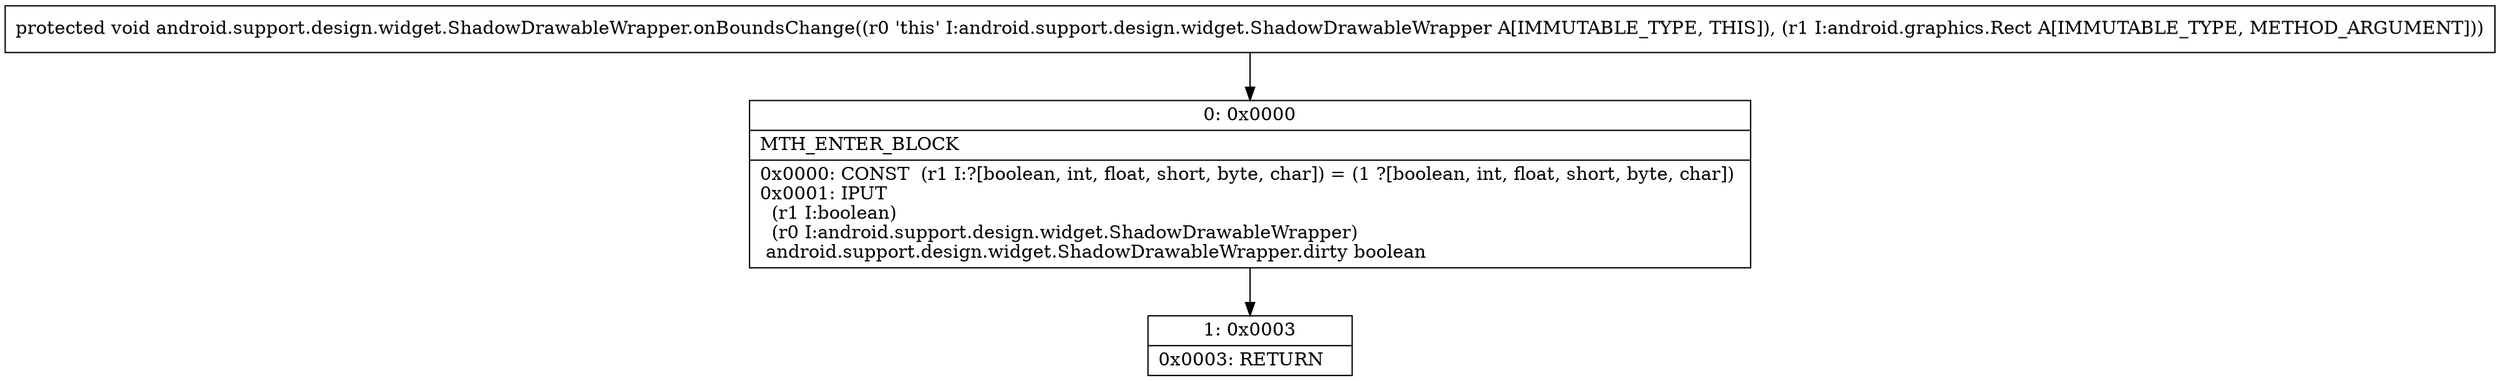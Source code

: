 digraph "CFG forandroid.support.design.widget.ShadowDrawableWrapper.onBoundsChange(Landroid\/graphics\/Rect;)V" {
Node_0 [shape=record,label="{0\:\ 0x0000|MTH_ENTER_BLOCK\l|0x0000: CONST  (r1 I:?[boolean, int, float, short, byte, char]) = (1 ?[boolean, int, float, short, byte, char]) \l0x0001: IPUT  \l  (r1 I:boolean)\l  (r0 I:android.support.design.widget.ShadowDrawableWrapper)\l android.support.design.widget.ShadowDrawableWrapper.dirty boolean \l}"];
Node_1 [shape=record,label="{1\:\ 0x0003|0x0003: RETURN   \l}"];
MethodNode[shape=record,label="{protected void android.support.design.widget.ShadowDrawableWrapper.onBoundsChange((r0 'this' I:android.support.design.widget.ShadowDrawableWrapper A[IMMUTABLE_TYPE, THIS]), (r1 I:android.graphics.Rect A[IMMUTABLE_TYPE, METHOD_ARGUMENT])) }"];
MethodNode -> Node_0;
Node_0 -> Node_1;
}

